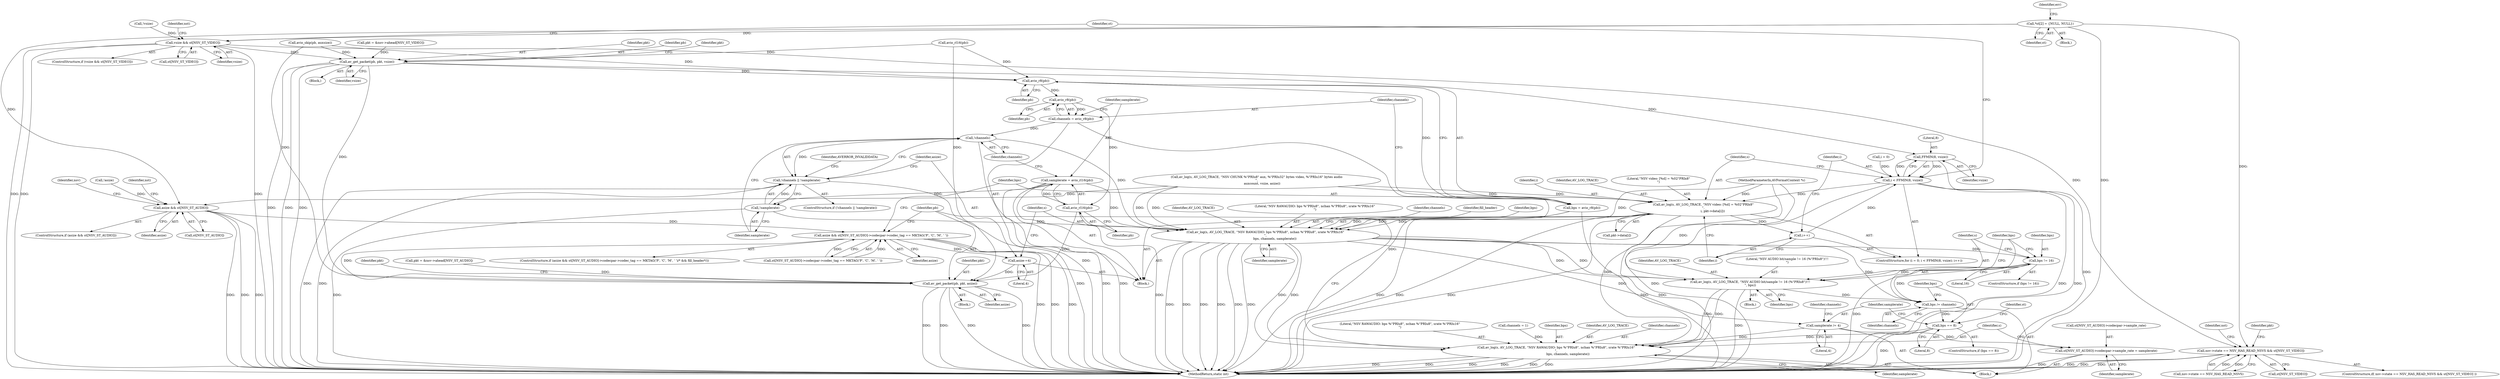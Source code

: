 digraph "0_libav_fe6eea99efac66839052af547426518efd970b24@pointer" {
"1000133" [label="(Call,*st[2] = {NULL, NULL})"];
"1000356" [label="(Call,vsize && st[NSV_ST_VIDEO])"];
"1000377" [label="(Call,av_get_packet(pb, pkt, vsize))"];
"1000415" [label="(Call,FFMIN(8, vsize))"];
"1000413" [label="(Call,i < FFMIN(8, vsize))"];
"1000420" [label="(Call,av_log(s, AV_LOG_TRACE, \"NSV video: [%d] = %02\"PRIx8\"\n\",\n                   i, pkt->data[i]))"];
"1000418" [label="(Call,i++)"];
"1000509" [label="(Call,av_log(s, AV_LOG_TRACE, \"NSV RAWAUDIO: bps %\"PRIu8\", nchan %\"PRIu8\", srate %\"PRIu16\"\n\",\n                   bps, channels, samplerate))"];
"1000527" [label="(Call,bps != 16)"];
"1000531" [label="(Call,av_log(s, AV_LOG_TRACE, \"NSV AUDIO bit/sample != 16 (%\"PRIu8\")!!!\n\", bps))"];
"1000536" [label="(Call,bps /= channels)"];
"1000540" [label="(Call,bps == 8)"];
"1000576" [label="(Call,av_log(s, AV_LOG_TRACE, \"NSV RAWAUDIO: bps %\"PRIu8\", nchan %\"PRIu8\", srate %\"PRIu16\"\n\",\n                        bps, channels, samplerate))"];
"1000552" [label="(Call,samplerate /= 4)"];
"1000567" [label="(Call,st[NSV_ST_AUDIO]->codecpar->sample_rate = samplerate)"];
"1000488" [label="(Call,avio_r8(pb))"];
"1000486" [label="(Call,bps = avio_r8(pb))"];
"1000492" [label="(Call,avio_r8(pb))"];
"1000490" [label="(Call,channels = avio_r8(pb))"];
"1000500" [label="(Call,!channels)"];
"1000499" [label="(Call,!channels || !samplerate)"];
"1000496" [label="(Call,avio_rl16(pb))"];
"1000494" [label="(Call,samplerate = avio_rl16(pb))"];
"1000502" [label="(Call,!samplerate)"];
"1000583" [label="(Call,av_get_packet(pb, pkt, asize))"];
"1000609" [label="(Call,nsv->state == NSV_HAS_READ_NSVS && st[NSV_ST_VIDEO])"];
"1000445" [label="(Call,asize && st[NSV_ST_AUDIO])"];
"1000467" [label="(Call,asize && st[NSV_ST_AUDIO]->codecpar->codec_tag == MKTAG('P', 'C', 'M', ' '))"];
"1000506" [label="(Call,asize-=4)"];
"1000533" [label="(Identifier,AV_LOG_TRACE)"];
"1000414" [label="(Identifier,i)"];
"1000568" [label="(Call,st[NSV_ST_AUDIO]->codecpar->sample_rate)"];
"1000369" [label="(Call,pkt = &nsv->ahead[NSV_ST_VIDEO])"];
"1000255" [label="(Call,av_log(s, AV_LOG_TRACE, \"NSV CHUNK %\"PRIu8\" aux, %\"PRIu32\" bytes video, %\"PRIu16\" bytes audio\n\",\n           auxcount, vsize, asize))"];
"1000541" [label="(Identifier,bps)"];
"1000539" [label="(ControlStructure,if (bps == 8))"];
"1000499" [label="(Call,!channels || !samplerate)"];
"1000361" [label="(Block,)"];
"1000506" [label="(Call,asize-=4)"];
"1000495" [label="(Identifier,samplerate)"];
"1000488" [label="(Call,avio_r8(pb))"];
"1000515" [label="(Identifier,samplerate)"];
"1000415" [label="(Call,FFMIN(8, vsize))"];
"1000413" [label="(Call,i < FFMIN(8, vsize))"];
"1000556" [label="(Identifier,channels)"];
"1000489" [label="(Identifier,pb)"];
"1000530" [label="(Block,)"];
"1000503" [label="(Identifier,samplerate)"];
"1000444" [label="(ControlStructure,if (asize && st[NSV_ST_AUDIO]))"];
"1000583" [label="(Call,av_get_packet(pb, pkt, asize))"];
"1000304" [label="(Call,!asize)"];
"1000117" [label="(MethodParameterIn,AVFormatContext *s)"];
"1000511" [label="(Identifier,AV_LOG_TRACE)"];
"1000576" [label="(Call,av_log(s, AV_LOG_TRACE, \"NSV RAWAUDIO: bps %\"PRIu8\", nchan %\"PRIu8\", srate %\"PRIu16\"\n\",\n                        bps, channels, samplerate))"];
"1000467" [label="(Call,asize && st[NSV_ST_AUDIO]->codecpar->codec_tag == MKTAG('P', 'C', 'M', ' '))"];
"1000582" [label="(Identifier,samplerate)"];
"1000418" [label="(Call,i++)"];
"1000424" [label="(Identifier,i)"];
"1000584" [label="(Identifier,pb)"];
"1000416" [label="(Literal,8)"];
"1000512" [label="(Literal,\"NSV RAWAUDIO: bps %\"PRIu8\", nchan %\"PRIu8\", srate %\"PRIu16\"\n\")"];
"1000526" [label="(ControlStructure,if (bps != 16))"];
"1000410" [label="(Call,i = 0)"];
"1000508" [label="(Literal,4)"];
"1000281" [label="(Call,avio_skip(pb, auxsize))"];
"1000379" [label="(Identifier,pkt)"];
"1000491" [label="(Identifier,channels)"];
"1000585" [label="(Identifier,pkt)"];
"1000494" [label="(Call,samplerate = avio_rl16(pb))"];
"1000664" [label="(Identifier,nst)"];
"1000579" [label="(Literal,\"NSV RAWAUDIO: bps %\"PRIu8\", nchan %\"PRIu8\", srate %\"PRIu16\"\n\")"];
"1000452" [label="(Identifier,nst)"];
"1000380" [label="(Identifier,vsize)"];
"1000518" [label="(Block,)"];
"1000536" [label="(Call,bps /= channels)"];
"1000363" [label="(Identifier,nst)"];
"1000493" [label="(Identifier,pb)"];
"1000140" [label="(Identifier,err)"];
"1000502" [label="(Call,!samplerate)"];
"1000547" [label="(Identifier,st)"];
"1000446" [label="(Identifier,asize)"];
"1000552" [label="(Call,samplerate /= 4)"];
"1000469" [label="(Call,st[NSV_ST_AUDIO]->codecpar->codec_tag == MKTAG('P', 'C', 'M', ' '))"];
"1000487" [label="(Identifier,bps)"];
"1000589" [label="(Identifier,pkt)"];
"1000555" [label="(Call,channels = 1)"];
"1000302" [label="(Call,!vsize)"];
"1000445" [label="(Call,asize && st[NSV_ST_AUDIO])"];
"1000501" [label="(Identifier,channels)"];
"1000577" [label="(Identifier,s)"];
"1000377" [label="(Call,av_get_packet(pb, pkt, vsize))"];
"1000466" [label="(ControlStructure,if (asize && st[NSV_ST_AUDIO]->codecpar->codec_tag == MKTAG('P', 'C', 'M', ' ')/* && fill_header*/))"];
"1000419" [label="(Identifier,i)"];
"1000498" [label="(ControlStructure,if (!channels || !samplerate))"];
"1000610" [label="(Call,nsv->state == NSV_HAS_READ_NSVS)"];
"1000500" [label="(Call,!channels)"];
"1000425" [label="(Call,pkt->data[i])"];
"1000553" [label="(Identifier,samplerate)"];
"1000668" [label="(Identifier,nsv)"];
"1000458" [label="(Call,pkt = &nsv->ahead[NSV_ST_AUDIO])"];
"1000532" [label="(Identifier,s)"];
"1000537" [label="(Identifier,bps)"];
"1000540" [label="(Call,bps == 8)"];
"1000507" [label="(Identifier,asize)"];
"1000609" [label="(Call,nsv->state == NSV_HAS_READ_NSVS && st[NSV_ST_VIDEO])"];
"1000529" [label="(Literal,16)"];
"1000514" [label="(Identifier,channels)"];
"1000505" [label="(Identifier,AVERROR_INVALIDDATA)"];
"1000378" [label="(Identifier,pb)"];
"1000241" [label="(Call,avio_rl16(pb))"];
"1000482" [label="(Block,)"];
"1000421" [label="(Identifier,s)"];
"1000580" [label="(Identifier,bps)"];
"1000133" [label="(Call,*st[2] = {NULL, NULL})"];
"1000517" [label="(Identifier,fill_header)"];
"1000357" [label="(Identifier,vsize)"];
"1000673" [label="(MethodReturn,static int)"];
"1000538" [label="(Identifier,channels)"];
"1000450" [label="(Block,)"];
"1000535" [label="(Identifier,bps)"];
"1000586" [label="(Identifier,asize)"];
"1000492" [label="(Call,avio_r8(pb))"];
"1000355" [label="(ControlStructure,if (vsize && st[NSV_ST_VIDEO]))"];
"1000554" [label="(Literal,4)"];
"1000468" [label="(Identifier,asize)"];
"1000422" [label="(Identifier,AV_LOG_TRACE)"];
"1000527" [label="(Call,bps != 16)"];
"1000621" [label="(Identifier,pkt)"];
"1000417" [label="(Identifier,vsize)"];
"1000578" [label="(Identifier,AV_LOG_TRACE)"];
"1000531" [label="(Call,av_log(s, AV_LOG_TRACE, \"NSV AUDIO bit/sample != 16 (%\"PRIu8\")!!!\n\", bps))"];
"1000447" [label="(Call,st[NSV_ST_AUDIO])"];
"1000383" [label="(Identifier,pkt)"];
"1000615" [label="(Call,st[NSV_ST_VIDEO])"];
"1000509" [label="(Call,av_log(s, AV_LOG_TRACE, \"NSV RAWAUDIO: bps %\"PRIu8\", nchan %\"PRIu8\", srate %\"PRIu16\"\n\",\n                   bps, channels, samplerate))"];
"1000567" [label="(Call,st[NSV_ST_AUDIO]->codecpar->sample_rate = samplerate)"];
"1000608" [label="(ControlStructure,if( nsv->state == NSV_HAS_READ_NSVS && st[NSV_ST_VIDEO] ))"];
"1000513" [label="(Identifier,bps)"];
"1000575" [label="(Identifier,samplerate)"];
"1000134" [label="(Identifier,st)"];
"1000542" [label="(Literal,8)"];
"1000432" [label="(Identifier,st)"];
"1000496" [label="(Call,avio_rl16(pb))"];
"1000486" [label="(Call,bps = avio_r8(pb))"];
"1000420" [label="(Call,av_log(s, AV_LOG_TRACE, \"NSV video: [%d] = %02\"PRIx8\"\n\",\n                   i, pkt->data[i]))"];
"1000497" [label="(Identifier,pb)"];
"1000409" [label="(ControlStructure,for (i = 0; i < FFMIN(8, vsize); i++))"];
"1000490" [label="(Call,channels = avio_r8(pb))"];
"1000358" [label="(Call,st[NSV_ST_VIDEO])"];
"1000581" [label="(Identifier,channels)"];
"1000119" [label="(Block,)"];
"1000423" [label="(Literal,\"NSV video: [%d] = %02\"PRIx8\"\n\")"];
"1000534" [label="(Literal,\"NSV AUDIO bit/sample != 16 (%\"PRIu8\")!!!\n\")"];
"1000510" [label="(Identifier,s)"];
"1000528" [label="(Identifier,bps)"];
"1000356" [label="(Call,vsize && st[NSV_ST_VIDEO])"];
"1000133" -> "1000119"  [label="AST: "];
"1000133" -> "1000134"  [label="CFG: "];
"1000134" -> "1000133"  [label="AST: "];
"1000140" -> "1000133"  [label="CFG: "];
"1000133" -> "1000673"  [label="DDG: "];
"1000133" -> "1000356"  [label="DDG: "];
"1000133" -> "1000445"  [label="DDG: "];
"1000133" -> "1000609"  [label="DDG: "];
"1000356" -> "1000355"  [label="AST: "];
"1000356" -> "1000357"  [label="CFG: "];
"1000356" -> "1000358"  [label="CFG: "];
"1000357" -> "1000356"  [label="AST: "];
"1000358" -> "1000356"  [label="AST: "];
"1000363" -> "1000356"  [label="CFG: "];
"1000432" -> "1000356"  [label="CFG: "];
"1000356" -> "1000673"  [label="DDG: "];
"1000356" -> "1000673"  [label="DDG: "];
"1000356" -> "1000673"  [label="DDG: "];
"1000302" -> "1000356"  [label="DDG: "];
"1000356" -> "1000377"  [label="DDG: "];
"1000356" -> "1000609"  [label="DDG: "];
"1000377" -> "1000361"  [label="AST: "];
"1000377" -> "1000380"  [label="CFG: "];
"1000378" -> "1000377"  [label="AST: "];
"1000379" -> "1000377"  [label="AST: "];
"1000380" -> "1000377"  [label="AST: "];
"1000383" -> "1000377"  [label="CFG: "];
"1000377" -> "1000673"  [label="DDG: "];
"1000377" -> "1000673"  [label="DDG: "];
"1000377" -> "1000673"  [label="DDG: "];
"1000281" -> "1000377"  [label="DDG: "];
"1000241" -> "1000377"  [label="DDG: "];
"1000369" -> "1000377"  [label="DDG: "];
"1000377" -> "1000415"  [label="DDG: "];
"1000377" -> "1000488"  [label="DDG: "];
"1000377" -> "1000583"  [label="DDG: "];
"1000415" -> "1000413"  [label="AST: "];
"1000415" -> "1000417"  [label="CFG: "];
"1000416" -> "1000415"  [label="AST: "];
"1000417" -> "1000415"  [label="AST: "];
"1000413" -> "1000415"  [label="CFG: "];
"1000415" -> "1000673"  [label="DDG: "];
"1000415" -> "1000413"  [label="DDG: "];
"1000415" -> "1000413"  [label="DDG: "];
"1000413" -> "1000409"  [label="AST: "];
"1000414" -> "1000413"  [label="AST: "];
"1000421" -> "1000413"  [label="CFG: "];
"1000432" -> "1000413"  [label="CFG: "];
"1000413" -> "1000673"  [label="DDG: "];
"1000413" -> "1000673"  [label="DDG: "];
"1000413" -> "1000673"  [label="DDG: "];
"1000410" -> "1000413"  [label="DDG: "];
"1000418" -> "1000413"  [label="DDG: "];
"1000413" -> "1000420"  [label="DDG: "];
"1000420" -> "1000409"  [label="AST: "];
"1000420" -> "1000425"  [label="CFG: "];
"1000421" -> "1000420"  [label="AST: "];
"1000422" -> "1000420"  [label="AST: "];
"1000423" -> "1000420"  [label="AST: "];
"1000424" -> "1000420"  [label="AST: "];
"1000425" -> "1000420"  [label="AST: "];
"1000419" -> "1000420"  [label="CFG: "];
"1000420" -> "1000673"  [label="DDG: "];
"1000420" -> "1000673"  [label="DDG: "];
"1000420" -> "1000673"  [label="DDG: "];
"1000420" -> "1000673"  [label="DDG: "];
"1000420" -> "1000418"  [label="DDG: "];
"1000255" -> "1000420"  [label="DDG: "];
"1000255" -> "1000420"  [label="DDG: "];
"1000117" -> "1000420"  [label="DDG: "];
"1000420" -> "1000509"  [label="DDG: "];
"1000420" -> "1000509"  [label="DDG: "];
"1000418" -> "1000409"  [label="AST: "];
"1000418" -> "1000419"  [label="CFG: "];
"1000419" -> "1000418"  [label="AST: "];
"1000414" -> "1000418"  [label="CFG: "];
"1000509" -> "1000482"  [label="AST: "];
"1000509" -> "1000515"  [label="CFG: "];
"1000510" -> "1000509"  [label="AST: "];
"1000511" -> "1000509"  [label="AST: "];
"1000512" -> "1000509"  [label="AST: "];
"1000513" -> "1000509"  [label="AST: "];
"1000514" -> "1000509"  [label="AST: "];
"1000515" -> "1000509"  [label="AST: "];
"1000517" -> "1000509"  [label="CFG: "];
"1000509" -> "1000673"  [label="DDG: "];
"1000509" -> "1000673"  [label="DDG: "];
"1000509" -> "1000673"  [label="DDG: "];
"1000509" -> "1000673"  [label="DDG: "];
"1000509" -> "1000673"  [label="DDG: "];
"1000509" -> "1000673"  [label="DDG: "];
"1000255" -> "1000509"  [label="DDG: "];
"1000255" -> "1000509"  [label="DDG: "];
"1000117" -> "1000509"  [label="DDG: "];
"1000486" -> "1000509"  [label="DDG: "];
"1000500" -> "1000509"  [label="DDG: "];
"1000502" -> "1000509"  [label="DDG: "];
"1000494" -> "1000509"  [label="DDG: "];
"1000509" -> "1000527"  [label="DDG: "];
"1000509" -> "1000531"  [label="DDG: "];
"1000509" -> "1000531"  [label="DDG: "];
"1000509" -> "1000536"  [label="DDG: "];
"1000509" -> "1000552"  [label="DDG: "];
"1000509" -> "1000576"  [label="DDG: "];
"1000509" -> "1000576"  [label="DDG: "];
"1000527" -> "1000526"  [label="AST: "];
"1000527" -> "1000529"  [label="CFG: "];
"1000528" -> "1000527"  [label="AST: "];
"1000529" -> "1000527"  [label="AST: "];
"1000532" -> "1000527"  [label="CFG: "];
"1000537" -> "1000527"  [label="CFG: "];
"1000527" -> "1000673"  [label="DDG: "];
"1000527" -> "1000531"  [label="DDG: "];
"1000527" -> "1000536"  [label="DDG: "];
"1000531" -> "1000530"  [label="AST: "];
"1000531" -> "1000535"  [label="CFG: "];
"1000532" -> "1000531"  [label="AST: "];
"1000533" -> "1000531"  [label="AST: "];
"1000534" -> "1000531"  [label="AST: "];
"1000535" -> "1000531"  [label="AST: "];
"1000537" -> "1000531"  [label="CFG: "];
"1000531" -> "1000673"  [label="DDG: "];
"1000117" -> "1000531"  [label="DDG: "];
"1000531" -> "1000536"  [label="DDG: "];
"1000531" -> "1000576"  [label="DDG: "];
"1000531" -> "1000576"  [label="DDG: "];
"1000536" -> "1000518"  [label="AST: "];
"1000536" -> "1000538"  [label="CFG: "];
"1000537" -> "1000536"  [label="AST: "];
"1000538" -> "1000536"  [label="AST: "];
"1000541" -> "1000536"  [label="CFG: "];
"1000536" -> "1000540"  [label="DDG: "];
"1000540" -> "1000539"  [label="AST: "];
"1000540" -> "1000542"  [label="CFG: "];
"1000541" -> "1000540"  [label="AST: "];
"1000542" -> "1000540"  [label="AST: "];
"1000547" -> "1000540"  [label="CFG: "];
"1000553" -> "1000540"  [label="CFG: "];
"1000540" -> "1000673"  [label="DDG: "];
"1000540" -> "1000576"  [label="DDG: "];
"1000576" -> "1000518"  [label="AST: "];
"1000576" -> "1000582"  [label="CFG: "];
"1000577" -> "1000576"  [label="AST: "];
"1000578" -> "1000576"  [label="AST: "];
"1000579" -> "1000576"  [label="AST: "];
"1000580" -> "1000576"  [label="AST: "];
"1000581" -> "1000576"  [label="AST: "];
"1000582" -> "1000576"  [label="AST: "];
"1000584" -> "1000576"  [label="CFG: "];
"1000576" -> "1000673"  [label="DDG: "];
"1000576" -> "1000673"  [label="DDG: "];
"1000576" -> "1000673"  [label="DDG: "];
"1000576" -> "1000673"  [label="DDG: "];
"1000576" -> "1000673"  [label="DDG: "];
"1000576" -> "1000673"  [label="DDG: "];
"1000117" -> "1000576"  [label="DDG: "];
"1000555" -> "1000576"  [label="DDG: "];
"1000552" -> "1000576"  [label="DDG: "];
"1000552" -> "1000518"  [label="AST: "];
"1000552" -> "1000554"  [label="CFG: "];
"1000553" -> "1000552"  [label="AST: "];
"1000554" -> "1000552"  [label="AST: "];
"1000556" -> "1000552"  [label="CFG: "];
"1000552" -> "1000567"  [label="DDG: "];
"1000567" -> "1000518"  [label="AST: "];
"1000567" -> "1000575"  [label="CFG: "];
"1000568" -> "1000567"  [label="AST: "];
"1000575" -> "1000567"  [label="AST: "];
"1000577" -> "1000567"  [label="CFG: "];
"1000567" -> "1000673"  [label="DDG: "];
"1000488" -> "1000486"  [label="AST: "];
"1000488" -> "1000489"  [label="CFG: "];
"1000489" -> "1000488"  [label="AST: "];
"1000486" -> "1000488"  [label="CFG: "];
"1000488" -> "1000486"  [label="DDG: "];
"1000281" -> "1000488"  [label="DDG: "];
"1000241" -> "1000488"  [label="DDG: "];
"1000488" -> "1000492"  [label="DDG: "];
"1000486" -> "1000482"  [label="AST: "];
"1000487" -> "1000486"  [label="AST: "];
"1000491" -> "1000486"  [label="CFG: "];
"1000486" -> "1000673"  [label="DDG: "];
"1000492" -> "1000490"  [label="AST: "];
"1000492" -> "1000493"  [label="CFG: "];
"1000493" -> "1000492"  [label="AST: "];
"1000490" -> "1000492"  [label="CFG: "];
"1000492" -> "1000490"  [label="DDG: "];
"1000492" -> "1000496"  [label="DDG: "];
"1000490" -> "1000482"  [label="AST: "];
"1000491" -> "1000490"  [label="AST: "];
"1000495" -> "1000490"  [label="CFG: "];
"1000490" -> "1000673"  [label="DDG: "];
"1000490" -> "1000500"  [label="DDG: "];
"1000500" -> "1000499"  [label="AST: "];
"1000500" -> "1000501"  [label="CFG: "];
"1000501" -> "1000500"  [label="AST: "];
"1000503" -> "1000500"  [label="CFG: "];
"1000499" -> "1000500"  [label="CFG: "];
"1000500" -> "1000673"  [label="DDG: "];
"1000500" -> "1000499"  [label="DDG: "];
"1000499" -> "1000498"  [label="AST: "];
"1000499" -> "1000502"  [label="CFG: "];
"1000502" -> "1000499"  [label="AST: "];
"1000505" -> "1000499"  [label="CFG: "];
"1000507" -> "1000499"  [label="CFG: "];
"1000499" -> "1000673"  [label="DDG: "];
"1000499" -> "1000673"  [label="DDG: "];
"1000499" -> "1000673"  [label="DDG: "];
"1000502" -> "1000499"  [label="DDG: "];
"1000496" -> "1000494"  [label="AST: "];
"1000496" -> "1000497"  [label="CFG: "];
"1000497" -> "1000496"  [label="AST: "];
"1000494" -> "1000496"  [label="CFG: "];
"1000496" -> "1000673"  [label="DDG: "];
"1000496" -> "1000494"  [label="DDG: "];
"1000496" -> "1000583"  [label="DDG: "];
"1000494" -> "1000482"  [label="AST: "];
"1000495" -> "1000494"  [label="AST: "];
"1000501" -> "1000494"  [label="CFG: "];
"1000494" -> "1000673"  [label="DDG: "];
"1000494" -> "1000673"  [label="DDG: "];
"1000494" -> "1000502"  [label="DDG: "];
"1000502" -> "1000503"  [label="CFG: "];
"1000503" -> "1000502"  [label="AST: "];
"1000502" -> "1000673"  [label="DDG: "];
"1000583" -> "1000450"  [label="AST: "];
"1000583" -> "1000586"  [label="CFG: "];
"1000584" -> "1000583"  [label="AST: "];
"1000585" -> "1000583"  [label="AST: "];
"1000586" -> "1000583"  [label="AST: "];
"1000589" -> "1000583"  [label="CFG: "];
"1000583" -> "1000673"  [label="DDG: "];
"1000583" -> "1000673"  [label="DDG: "];
"1000583" -> "1000673"  [label="DDG: "];
"1000583" -> "1000673"  [label="DDG: "];
"1000281" -> "1000583"  [label="DDG: "];
"1000241" -> "1000583"  [label="DDG: "];
"1000458" -> "1000583"  [label="DDG: "];
"1000506" -> "1000583"  [label="DDG: "];
"1000467" -> "1000583"  [label="DDG: "];
"1000609" -> "1000608"  [label="AST: "];
"1000609" -> "1000610"  [label="CFG: "];
"1000609" -> "1000615"  [label="CFG: "];
"1000610" -> "1000609"  [label="AST: "];
"1000615" -> "1000609"  [label="AST: "];
"1000621" -> "1000609"  [label="CFG: "];
"1000664" -> "1000609"  [label="CFG: "];
"1000609" -> "1000673"  [label="DDG: "];
"1000609" -> "1000673"  [label="DDG: "];
"1000609" -> "1000673"  [label="DDG: "];
"1000610" -> "1000609"  [label="DDG: "];
"1000610" -> "1000609"  [label="DDG: "];
"1000445" -> "1000444"  [label="AST: "];
"1000445" -> "1000446"  [label="CFG: "];
"1000445" -> "1000447"  [label="CFG: "];
"1000446" -> "1000445"  [label="AST: "];
"1000447" -> "1000445"  [label="AST: "];
"1000452" -> "1000445"  [label="CFG: "];
"1000668" -> "1000445"  [label="CFG: "];
"1000445" -> "1000673"  [label="DDG: "];
"1000445" -> "1000673"  [label="DDG: "];
"1000445" -> "1000673"  [label="DDG: "];
"1000304" -> "1000445"  [label="DDG: "];
"1000255" -> "1000445"  [label="DDG: "];
"1000445" -> "1000467"  [label="DDG: "];
"1000467" -> "1000466"  [label="AST: "];
"1000467" -> "1000468"  [label="CFG: "];
"1000467" -> "1000469"  [label="CFG: "];
"1000468" -> "1000467"  [label="AST: "];
"1000469" -> "1000467"  [label="AST: "];
"1000487" -> "1000467"  [label="CFG: "];
"1000584" -> "1000467"  [label="CFG: "];
"1000467" -> "1000673"  [label="DDG: "];
"1000467" -> "1000673"  [label="DDG: "];
"1000467" -> "1000673"  [label="DDG: "];
"1000469" -> "1000467"  [label="DDG: "];
"1000469" -> "1000467"  [label="DDG: "];
"1000467" -> "1000506"  [label="DDG: "];
"1000506" -> "1000482"  [label="AST: "];
"1000506" -> "1000508"  [label="CFG: "];
"1000507" -> "1000506"  [label="AST: "];
"1000508" -> "1000506"  [label="AST: "];
"1000510" -> "1000506"  [label="CFG: "];
}
